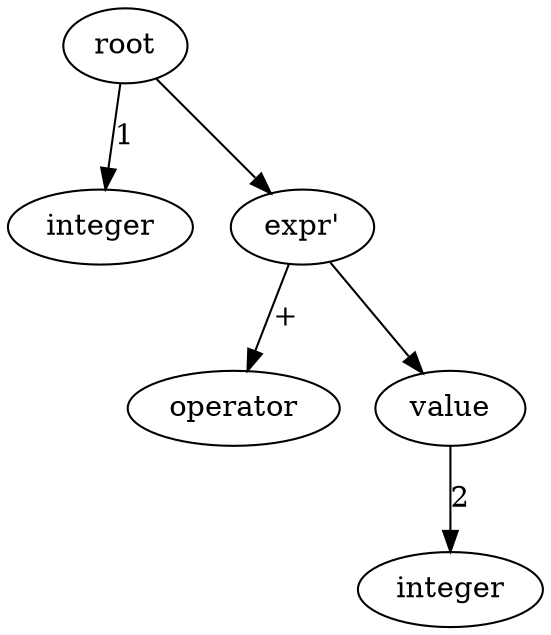 
digraph{
_1 [  label="root"];
_2 [  label="integer"];
_3 [  label="expr'"];
_4 [  label="operator"];
_5 [  label="value"];
_6 [  label="integer"];
_1 -> _2 [label="1",];
_1 -> _3 [label="",];
_3 -> _4 [label="+",];
_3 -> _5 [label="",];
_5 -> _6 [label="2",];
}